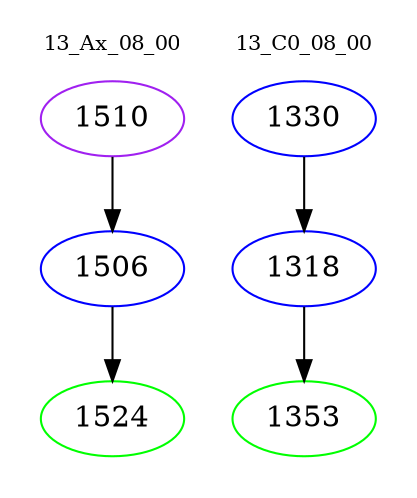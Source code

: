 digraph{
subgraph cluster_0 {
color = white
label = "13_Ax_08_00";
fontsize=10;
T0_1510 [label="1510", color="purple"]
T0_1510 -> T0_1506 [color="black"]
T0_1506 [label="1506", color="blue"]
T0_1506 -> T0_1524 [color="black"]
T0_1524 [label="1524", color="green"]
}
subgraph cluster_1 {
color = white
label = "13_C0_08_00";
fontsize=10;
T1_1330 [label="1330", color="blue"]
T1_1330 -> T1_1318 [color="black"]
T1_1318 [label="1318", color="blue"]
T1_1318 -> T1_1353 [color="black"]
T1_1353 [label="1353", color="green"]
}
}
